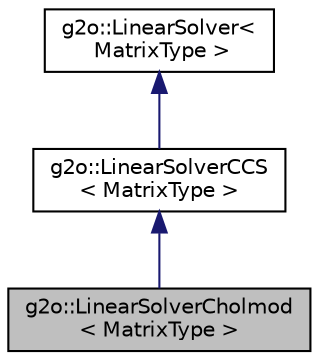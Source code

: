 digraph "g2o::LinearSolverCholmod&lt; MatrixType &gt;"
{
  edge [fontname="Helvetica",fontsize="10",labelfontname="Helvetica",labelfontsize="10"];
  node [fontname="Helvetica",fontsize="10",shape=record];
  Node1 [label="g2o::LinearSolverCholmod\l\< MatrixType \>",height=0.2,width=0.4,color="black", fillcolor="grey75", style="filled", fontcolor="black"];
  Node2 -> Node1 [dir="back",color="midnightblue",fontsize="10",style="solid"];
  Node2 [label="g2o::LinearSolverCCS\l\< MatrixType \>",height=0.2,width=0.4,color="black", fillcolor="white", style="filled",URL="$classg2o_1_1LinearSolverCCS.html",tooltip="Solver with faster iterating structure for the linear matrix. "];
  Node3 -> Node2 [dir="back",color="midnightblue",fontsize="10",style="solid"];
  Node3 [label="g2o::LinearSolver\<\l MatrixType \>",height=0.2,width=0.4,color="black", fillcolor="white", style="filled",URL="$classg2o_1_1LinearSolver.html",tooltip="basic solver for Ax = b "];
}
